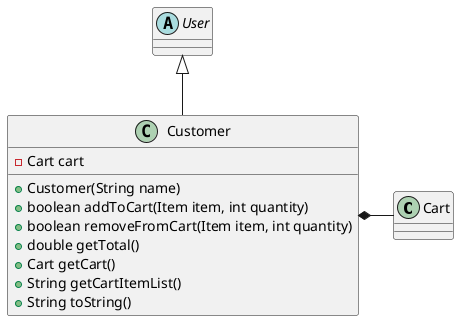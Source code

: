 @startuml customer
class Cart
abstract class User
class Customer {
    - Cart cart
    + Customer(String name)
    + boolean addToCart(Item item, int quantity)
    + boolean removeFromCart(Item item, int quantity)
    + double getTotal()
    + Cart getCart()
    + String getCartItemList()
    + String toString()
}
User <|-- Customer
Customer *- Cart
@enduml